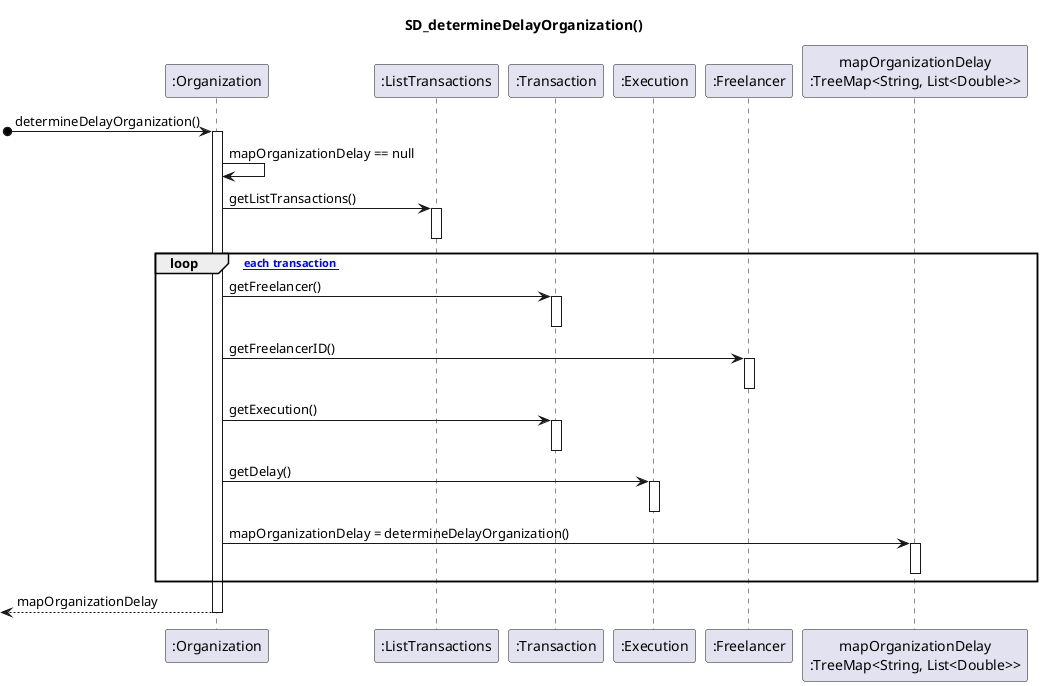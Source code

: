 @startuml
participant ":Organization" as O
participant ":ListTransactions" as L
participant ":Transaction" as TR
participant ":Execution" as E
participant ":Freelancer" as F
participant "mapOrganizationDelay\n:TreeMap<String, List<Double>>" as M

title SD_determineDelayOrganization()

[o-> O: determineDelayOrganization()
activate O
O -> O : mapOrganizationDelay == null
O -> L : getListTransactions()
activate L
deactivate L
loop [ For each transaction ]
O -> TR : getFreelancer()
activate TR
deactivate TR
O -> F : getFreelancerID()
activate F
deactivate F
O -> TR : getExecution()
activate TR
deactivate TR
O -> E : getDelay()
activate E
deactivate E
O -> M : mapOrganizationDelay = determineDelayOrganization()
activate M
deactivate M
end loop
[<-- O : mapOrganizationDelay
deactivate O

@enduml
